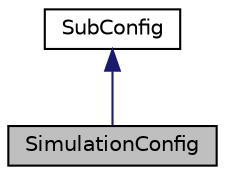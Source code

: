 digraph "SimulationConfig"
{
  edge [fontname="Helvetica",fontsize="10",labelfontname="Helvetica",labelfontsize="10"];
  node [fontname="Helvetica",fontsize="10",shape=record];
  Node1 [label="SimulationConfig",height=0.2,width=0.4,color="black", fillcolor="grey75", style="filled", fontcolor="black"];
  Node2 -> Node1 [dir="back",color="midnightblue",fontsize="10",style="solid"];
  Node2 [label="SubConfig",height=0.2,width=0.4,color="black", fillcolor="white", style="filled",URL="$classSubConfig.html",tooltip="Abstract class which the config data containers inherit from. "];
}

